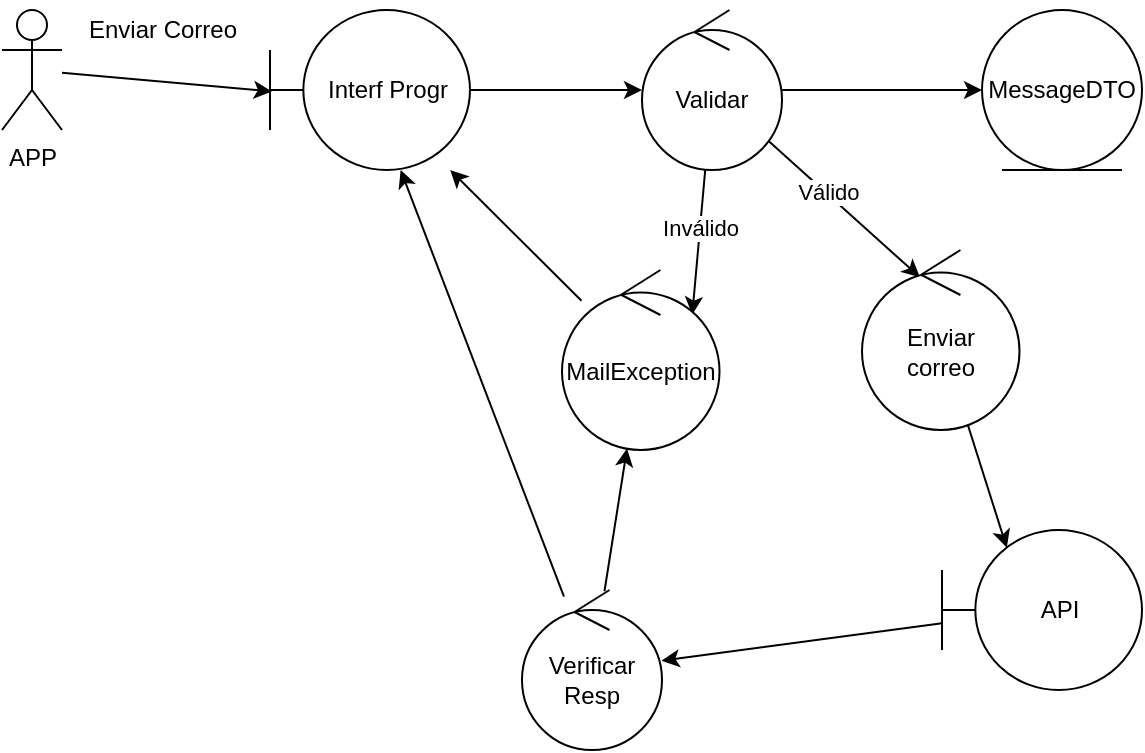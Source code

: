<mxfile version="20.3.0" type="device" pages="2"><diagram id="8H4CbVk9R2MhTlbte9Ks" name="Robustness"><mxGraphModel dx="1422" dy="857" grid="1" gridSize="10" guides="1" tooltips="1" connect="1" arrows="1" fold="1" page="1" pageScale="1" pageWidth="827" pageHeight="1169" math="0" shadow="0"><root><mxCell id="0"/><mxCell id="1" parent="0"/><mxCell id="Qg6xE6hDvpAWmkWh4Crr-21" style="edgeStyle=none;rounded=0;orthogonalLoop=1;jettySize=auto;html=1;entryX=0.009;entryY=0.509;entryDx=0;entryDy=0;entryPerimeter=0;" parent="1" source="Qg6xE6hDvpAWmkWh4Crr-1" target="Qg6xE6hDvpAWmkWh4Crr-4" edge="1"><mxGeometry relative="1" as="geometry"/></mxCell><mxCell id="Qg6xE6hDvpAWmkWh4Crr-1" value="APP" style="shape=umlActor;verticalLabelPosition=bottom;verticalAlign=top;html=1;" parent="1" vertex="1"><mxGeometry x="180" y="60" width="30" height="60" as="geometry"/></mxCell><mxCell id="Qg6xE6hDvpAWmkWh4Crr-6" style="edgeStyle=orthogonalEdgeStyle;rounded=0;orthogonalLoop=1;jettySize=auto;html=1;" parent="1" source="Qg6xE6hDvpAWmkWh4Crr-4" target="Qg6xE6hDvpAWmkWh4Crr-5" edge="1"><mxGeometry relative="1" as="geometry"/></mxCell><mxCell id="Qg6xE6hDvpAWmkWh4Crr-4" value="Interf Progr" style="shape=umlBoundary;whiteSpace=wrap;html=1;" parent="1" vertex="1"><mxGeometry x="314" y="60" width="100" height="80" as="geometry"/></mxCell><mxCell id="Qg6xE6hDvpAWmkWh4Crr-8" style="edgeStyle=orthogonalEdgeStyle;rounded=0;orthogonalLoop=1;jettySize=auto;html=1;" parent="1" source="Qg6xE6hDvpAWmkWh4Crr-5" target="Qg6xE6hDvpAWmkWh4Crr-7" edge="1"><mxGeometry relative="1" as="geometry"/></mxCell><mxCell id="Qg6xE6hDvpAWmkWh4Crr-10" style="rounded=0;orthogonalLoop=1;jettySize=auto;html=1;entryX=0.827;entryY=0.248;entryDx=0;entryDy=0;entryPerimeter=0;" parent="1" source="Qg6xE6hDvpAWmkWh4Crr-5" target="Qg6xE6hDvpAWmkWh4Crr-9" edge="1"><mxGeometry relative="1" as="geometry"/></mxCell><mxCell id="Qg6xE6hDvpAWmkWh4Crr-18" value="Inválido" style="edgeLabel;html=1;align=center;verticalAlign=middle;resizable=0;points=[];" parent="Qg6xE6hDvpAWmkWh4Crr-10" vertex="1" connectable="0"><mxGeometry x="-0.195" relative="1" as="geometry"><mxPoint as="offset"/></mxGeometry></mxCell><mxCell id="Qg6xE6hDvpAWmkWh4Crr-12" style="edgeStyle=none;rounded=0;orthogonalLoop=1;jettySize=auto;html=1;entryX=0.368;entryY=0.152;entryDx=0;entryDy=0;entryPerimeter=0;" parent="1" source="Qg6xE6hDvpAWmkWh4Crr-5" target="Qg6xE6hDvpAWmkWh4Crr-11" edge="1"><mxGeometry relative="1" as="geometry"/></mxCell><mxCell id="Qg6xE6hDvpAWmkWh4Crr-19" value="Válido" style="edgeLabel;html=1;align=center;verticalAlign=middle;resizable=0;points=[];" parent="Qg6xE6hDvpAWmkWh4Crr-12" vertex="1" connectable="0"><mxGeometry x="-0.217" y="1" relative="1" as="geometry"><mxPoint as="offset"/></mxGeometry></mxCell><mxCell id="Qg6xE6hDvpAWmkWh4Crr-5" value="Validar" style="ellipse;shape=umlControl;whiteSpace=wrap;html=1;" parent="1" vertex="1"><mxGeometry x="500" y="60" width="70" height="80" as="geometry"/></mxCell><mxCell id="Qg6xE6hDvpAWmkWh4Crr-7" value="MessageDTO" style="ellipse;shape=umlEntity;whiteSpace=wrap;html=1;" parent="1" vertex="1"><mxGeometry x="670" y="60" width="80" height="80" as="geometry"/></mxCell><mxCell id="K_mnk42vcFuhp8sE3buB-1" style="rounded=0;orthogonalLoop=1;jettySize=auto;html=1;" parent="1" source="Qg6xE6hDvpAWmkWh4Crr-9" target="Qg6xE6hDvpAWmkWh4Crr-4" edge="1"><mxGeometry relative="1" as="geometry"/></mxCell><mxCell id="Qg6xE6hDvpAWmkWh4Crr-9" value="MailException" style="ellipse;shape=umlControl;whiteSpace=wrap;html=1;" parent="1" vertex="1"><mxGeometry x="460" y="190" width="78.75" height="90" as="geometry"/></mxCell><mxCell id="Qg6xE6hDvpAWmkWh4Crr-15" style="edgeStyle=none;rounded=0;orthogonalLoop=1;jettySize=auto;html=1;entryX=0.324;entryY=0.111;entryDx=0;entryDy=0;entryPerimeter=0;" parent="1" source="Qg6xE6hDvpAWmkWh4Crr-11" target="Qg6xE6hDvpAWmkWh4Crr-14" edge="1"><mxGeometry relative="1" as="geometry"/></mxCell><mxCell id="Qg6xE6hDvpAWmkWh4Crr-11" value="Enviar &lt;br&gt;correo" style="ellipse;shape=umlControl;whiteSpace=wrap;html=1;" parent="1" vertex="1"><mxGeometry x="610" y="180" width="78.75" height="90" as="geometry"/></mxCell><mxCell id="Qg6xE6hDvpAWmkWh4Crr-17" style="edgeStyle=none;rounded=0;orthogonalLoop=1;jettySize=auto;html=1;" parent="1" source="Qg6xE6hDvpAWmkWh4Crr-14" target="Qg6xE6hDvpAWmkWh4Crr-16" edge="1"><mxGeometry relative="1" as="geometry"/></mxCell><mxCell id="Qg6xE6hDvpAWmkWh4Crr-14" value="API" style="shape=umlBoundary;whiteSpace=wrap;html=1;" parent="1" vertex="1"><mxGeometry x="650" y="320" width="100" height="80" as="geometry"/></mxCell><mxCell id="Qg6xE6hDvpAWmkWh4Crr-20" style="edgeStyle=none;rounded=0;orthogonalLoop=1;jettySize=auto;html=1;" parent="1" source="Qg6xE6hDvpAWmkWh4Crr-16" target="Qg6xE6hDvpAWmkWh4Crr-4" edge="1"><mxGeometry relative="1" as="geometry"/></mxCell><mxCell id="K_mnk42vcFuhp8sE3buB-3" style="edgeStyle=none;rounded=0;orthogonalLoop=1;jettySize=auto;html=1;" parent="1" source="Qg6xE6hDvpAWmkWh4Crr-16" target="Qg6xE6hDvpAWmkWh4Crr-9" edge="1"><mxGeometry relative="1" as="geometry"/></mxCell><mxCell id="Qg6xE6hDvpAWmkWh4Crr-16" value="Verificar Resp" style="ellipse;shape=umlControl;whiteSpace=wrap;html=1;" parent="1" vertex="1"><mxGeometry x="440" y="350" width="70" height="80" as="geometry"/></mxCell><mxCell id="Qg6xE6hDvpAWmkWh4Crr-22" value="Enviar Correo" style="text;html=1;align=center;verticalAlign=middle;resizable=0;points=[];autosize=1;strokeColor=none;fillColor=none;" parent="1" vertex="1"><mxGeometry x="210" y="55" width="100" height="30" as="geometry"/></mxCell></root></mxGraphModel></diagram><diagram id="v7o3fGDNQpy8pQsjMFMo" name="Sequence"><mxGraphModel dx="813" dy="490" grid="1" gridSize="10" guides="1" tooltips="1" connect="1" arrows="1" fold="1" page="1" pageScale="1" pageWidth="827" pageHeight="1169" math="0" shadow="0"><root><mxCell id="0"/><mxCell id="1" parent="0"/><mxCell id="h_UwuDRR_x5R68yvgJNM-9" value="" style="group" vertex="1" connectable="0" parent="1"><mxGeometry x="110" y="190" width="600" height="213" as="geometry"/></mxCell><mxCell id="h_UwuDRR_x5R68yvgJNM-3" value="alt" style="shape=umlFrame;whiteSpace=wrap;html=1;" vertex="1" parent="h_UwuDRR_x5R68yvgJNM-9"><mxGeometry width="600" height="213" as="geometry"/></mxCell><mxCell id="h_UwuDRR_x5R68yvgJNM-6" value="&lt;font style=&quot;font-size: 10px;&quot;&gt;[else]&lt;/font&gt;" style="text;html=1;strokeColor=none;fillColor=none;align=center;verticalAlign=middle;whiteSpace=wrap;rounded=0;" vertex="1" parent="h_UwuDRR_x5R68yvgJNM-9"><mxGeometry y="106.5" width="40" height="23.5" as="geometry"/></mxCell><mxCell id="h_UwuDRR_x5R68yvgJNM-4" value="" style="endArrow=none;dashed=1;html=1;dashPattern=1 3;strokeWidth=2;rounded=0;exitX=-0.001;exitY=0.503;exitDx=0;exitDy=0;exitPerimeter=0;entryX=0.999;entryY=0.499;entryDx=0;entryDy=0;entryPerimeter=0;" edge="1" parent="h_UwuDRR_x5R68yvgJNM-9" source="h_UwuDRR_x5R68yvgJNM-3" target="h_UwuDRR_x5R68yvgJNM-3"><mxGeometry width="50" height="50" relative="1" as="geometry"><mxPoint x="-1185" y="88.395" as="sourcePoint"/><mxPoint x="-1085.0" y="35.145" as="targetPoint"/></mxGeometry></mxCell><mxCell id="h_UwuDRR_x5R68yvgJNM-5" value="&lt;font style=&quot;font-size: 10px;&quot;&gt;[isValid == false]&lt;/font&gt;" style="text;html=1;strokeColor=none;fillColor=none;align=center;verticalAlign=middle;whiteSpace=wrap;rounded=0;" vertex="1" parent="h_UwuDRR_x5R68yvgJNM-9"><mxGeometry y="20" width="79.99" height="31.95" as="geometry"/></mxCell><mxCell id="MpBVXLBnCsXlB5vLBSkp-2" value="MailSender" style="shape=umlLifeline;perimeter=lifelinePerimeter;container=1;collapsible=0;recursiveResize=0;rounded=0;shadow=0;strokeWidth=1;" parent="1" vertex="1"><mxGeometry x="215" y="80" width="100" height="360" as="geometry"/></mxCell><mxCell id="MpBVXLBnCsXlB5vLBSkp-3" value="" style="points=[];perimeter=orthogonalPerimeter;rounded=0;shadow=0;strokeWidth=1;" parent="MpBVXLBnCsXlB5vLBSkp-2" vertex="1"><mxGeometry x="45" y="70" width="10" height="230" as="geometry"/></mxCell><mxCell id="yvYkM-o-MiiXUPSDYALo-4" value="" style="html=1;points=[];perimeter=orthogonalPerimeter;" vertex="1" parent="MpBVXLBnCsXlB5vLBSkp-2"><mxGeometry x="50" y="100" width="10" height="40" as="geometry"/></mxCell><mxCell id="yvYkM-o-MiiXUPSDYALo-5" value="validate()" style="edgeStyle=orthogonalEdgeStyle;html=1;align=left;spacingLeft=2;endArrow=block;rounded=0;entryX=1;entryY=0;" edge="1" target="yvYkM-o-MiiXUPSDYALo-4" parent="MpBVXLBnCsXlB5vLBSkp-2"><mxGeometry relative="1" as="geometry"><mxPoint x="55" y="80" as="sourcePoint"/><Array as="points"><mxPoint x="85" y="80"/></Array></mxGeometry></mxCell><mxCell id="h_UwuDRR_x5R68yvgJNM-11" value="send(message, password)" style="html=1;verticalAlign=bottom;endArrow=block;rounded=0;fontSize=10;" edge="1" parent="MpBVXLBnCsXlB5vLBSkp-2"><mxGeometry width="80" relative="1" as="geometry"><mxPoint x="55" y="231" as="sourcePoint"/><mxPoint x="224.5" y="231" as="targetPoint"/><Array as="points"><mxPoint x="145" y="231"/></Array></mxGeometry></mxCell><mxCell id="MpBVXLBnCsXlB5vLBSkp-5" value="SendMailStrategy" style="shape=umlLifeline;perimeter=lifelinePerimeter;container=1;collapsible=0;recursiveResize=0;rounded=0;shadow=0;strokeWidth=1;" parent="1" vertex="1"><mxGeometry x="390" y="80" width="100" height="360" as="geometry"/></mxCell><mxCell id="MpBVXLBnCsXlB5vLBSkp-6" value="" style="points=[];perimeter=orthogonalPerimeter;rounded=0;shadow=0;strokeWidth=1;" parent="MpBVXLBnCsXlB5vLBSkp-5" vertex="1"><mxGeometry x="45" y="230" width="10" height="50" as="geometry"/></mxCell><mxCell id="MpBVXLBnCsXlB5vLBSkp-7" value="&amp;nbsp;APP" style="shape=umlLifeline;participant=umlActor;perimeter=lifelinePerimeter;whiteSpace=wrap;html=1;container=1;collapsible=0;recursiveResize=0;verticalAlign=top;spacingTop=36;outlineConnect=0;" parent="1" vertex="1"><mxGeometry x="80" y="80" width="21.33" height="360" as="geometry"/></mxCell><mxCell id="MpBVXLBnCsXlB5vLBSkp-8" value="" style="points=[];perimeter=orthogonalPerimeter;rounded=0;shadow=0;strokeWidth=1;" parent="MpBVXLBnCsXlB5vLBSkp-7" vertex="1"><mxGeometry x="5.67" y="60" width="10" height="250" as="geometry"/></mxCell><mxCell id="h_UwuDRR_x5R68yvgJNM-2" value="send(message, password)" style="html=1;verticalAlign=bottom;startArrow=circle;startFill=1;endArrow=open;startSize=6;endSize=8;rounded=0;entryX=-0.06;entryY=0.014;entryDx=0;entryDy=0;entryPerimeter=0;" edge="1" parent="1" source="MpBVXLBnCsXlB5vLBSkp-8" target="MpBVXLBnCsXlB5vLBSkp-3"><mxGeometry width="80" relative="1" as="geometry"><mxPoint x="160" y="190" as="sourcePoint"/><mxPoint x="240" y="190" as="targetPoint"/></mxGeometry></mxCell><mxCell id="h_UwuDRR_x5R68yvgJNM-10" value="MailException" style="html=1;verticalAlign=bottom;endArrow=open;dashed=1;endSize=8;rounded=0;fontSize=10;" edge="1" parent="1"><mxGeometry relative="1" as="geometry"><mxPoint x="264.5" y="261" as="sourcePoint"/><mxPoint x="90.689" y="261" as="targetPoint"/></mxGeometry></mxCell><mxCell id="lCY86ZGuoWpWbF-0ROtw-1" value="&amp;nbsp; &amp;nbsp; &amp;nbsp; &amp;nbsp; &amp;nbsp; API" style="shape=umlLifeline;participant=umlBoundary;perimeter=lifelinePerimeter;whiteSpace=wrap;html=1;container=1;collapsible=0;recursiveResize=0;verticalAlign=top;spacingTop=36;outlineConnect=0;fontSize=10;" vertex="1" parent="1"><mxGeometry x="570" y="80" width="50" height="360" as="geometry"/></mxCell><mxCell id="lCY86ZGuoWpWbF-0ROtw-4" value="" style="points=[];perimeter=orthogonalPerimeter;rounded=0;shadow=0;strokeWidth=1;" vertex="1" parent="lCY86ZGuoWpWbF-0ROtw-1"><mxGeometry x="20" y="240" width="10" height="30" as="geometry"/></mxCell><mxCell id="lCY86ZGuoWpWbF-0ROtw-3" value="send(message, password)" style="html=1;verticalAlign=bottom;endArrow=block;rounded=0;fontSize=10;" edge="1" parent="1" source="MpBVXLBnCsXlB5vLBSkp-5" target="lCY86ZGuoWpWbF-0ROtw-1"><mxGeometry width="80" relative="1" as="geometry"><mxPoint x="430" y="321" as="sourcePoint"/><mxPoint x="599.5" y="321" as="targetPoint"/><Array as="points"><mxPoint x="520" y="321"/></Array></mxGeometry></mxCell><mxCell id="lCY86ZGuoWpWbF-0ROtw-5" value="response" style="html=1;verticalAlign=bottom;endArrow=open;dashed=1;endSize=8;rounded=0;fontSize=10;exitX=-0.06;exitY=0.915;exitDx=0;exitDy=0;exitPerimeter=0;" edge="1" parent="1" source="lCY86ZGuoWpWbF-0ROtw-4" target="MpBVXLBnCsXlB5vLBSkp-5"><mxGeometry relative="1" as="geometry"><mxPoint x="590" y="380" as="sourcePoint"/><mxPoint x="510" y="380" as="targetPoint"/></mxGeometry></mxCell><mxCell id="lCY86ZGuoWpWbF-0ROtw-9" value="messageSummary" style="html=1;verticalAlign=bottom;endArrow=open;dashed=1;endSize=8;rounded=0;fontSize=10;exitX=-0.08;exitY=0.932;exitDx=0;exitDy=0;exitPerimeter=0;" edge="1" parent="1" source="MpBVXLBnCsXlB5vLBSkp-6" target="MpBVXLBnCsXlB5vLBSkp-2"><mxGeometry relative="1" as="geometry"><mxPoint x="419.3" y="420.0" as="sourcePoint"/><mxPoint x="270" y="420.0" as="targetPoint"/></mxGeometry></mxCell><mxCell id="lCY86ZGuoWpWbF-0ROtw-10" value="messageSummary" style="html=1;verticalAlign=bottom;endArrow=open;dashed=1;endSize=8;rounded=0;fontSize=10;exitX=0.14;exitY=0.99;exitDx=0;exitDy=0;exitPerimeter=0;" edge="1" parent="1" source="MpBVXLBnCsXlB5vLBSkp-3" target="MpBVXLBnCsXlB5vLBSkp-7"><mxGeometry relative="1" as="geometry"><mxPoint x="270.43" y="410" as="sourcePoint"/><mxPoint x="101.33" y="410" as="targetPoint"/></mxGeometry></mxCell></root></mxGraphModel></diagram></mxfile>